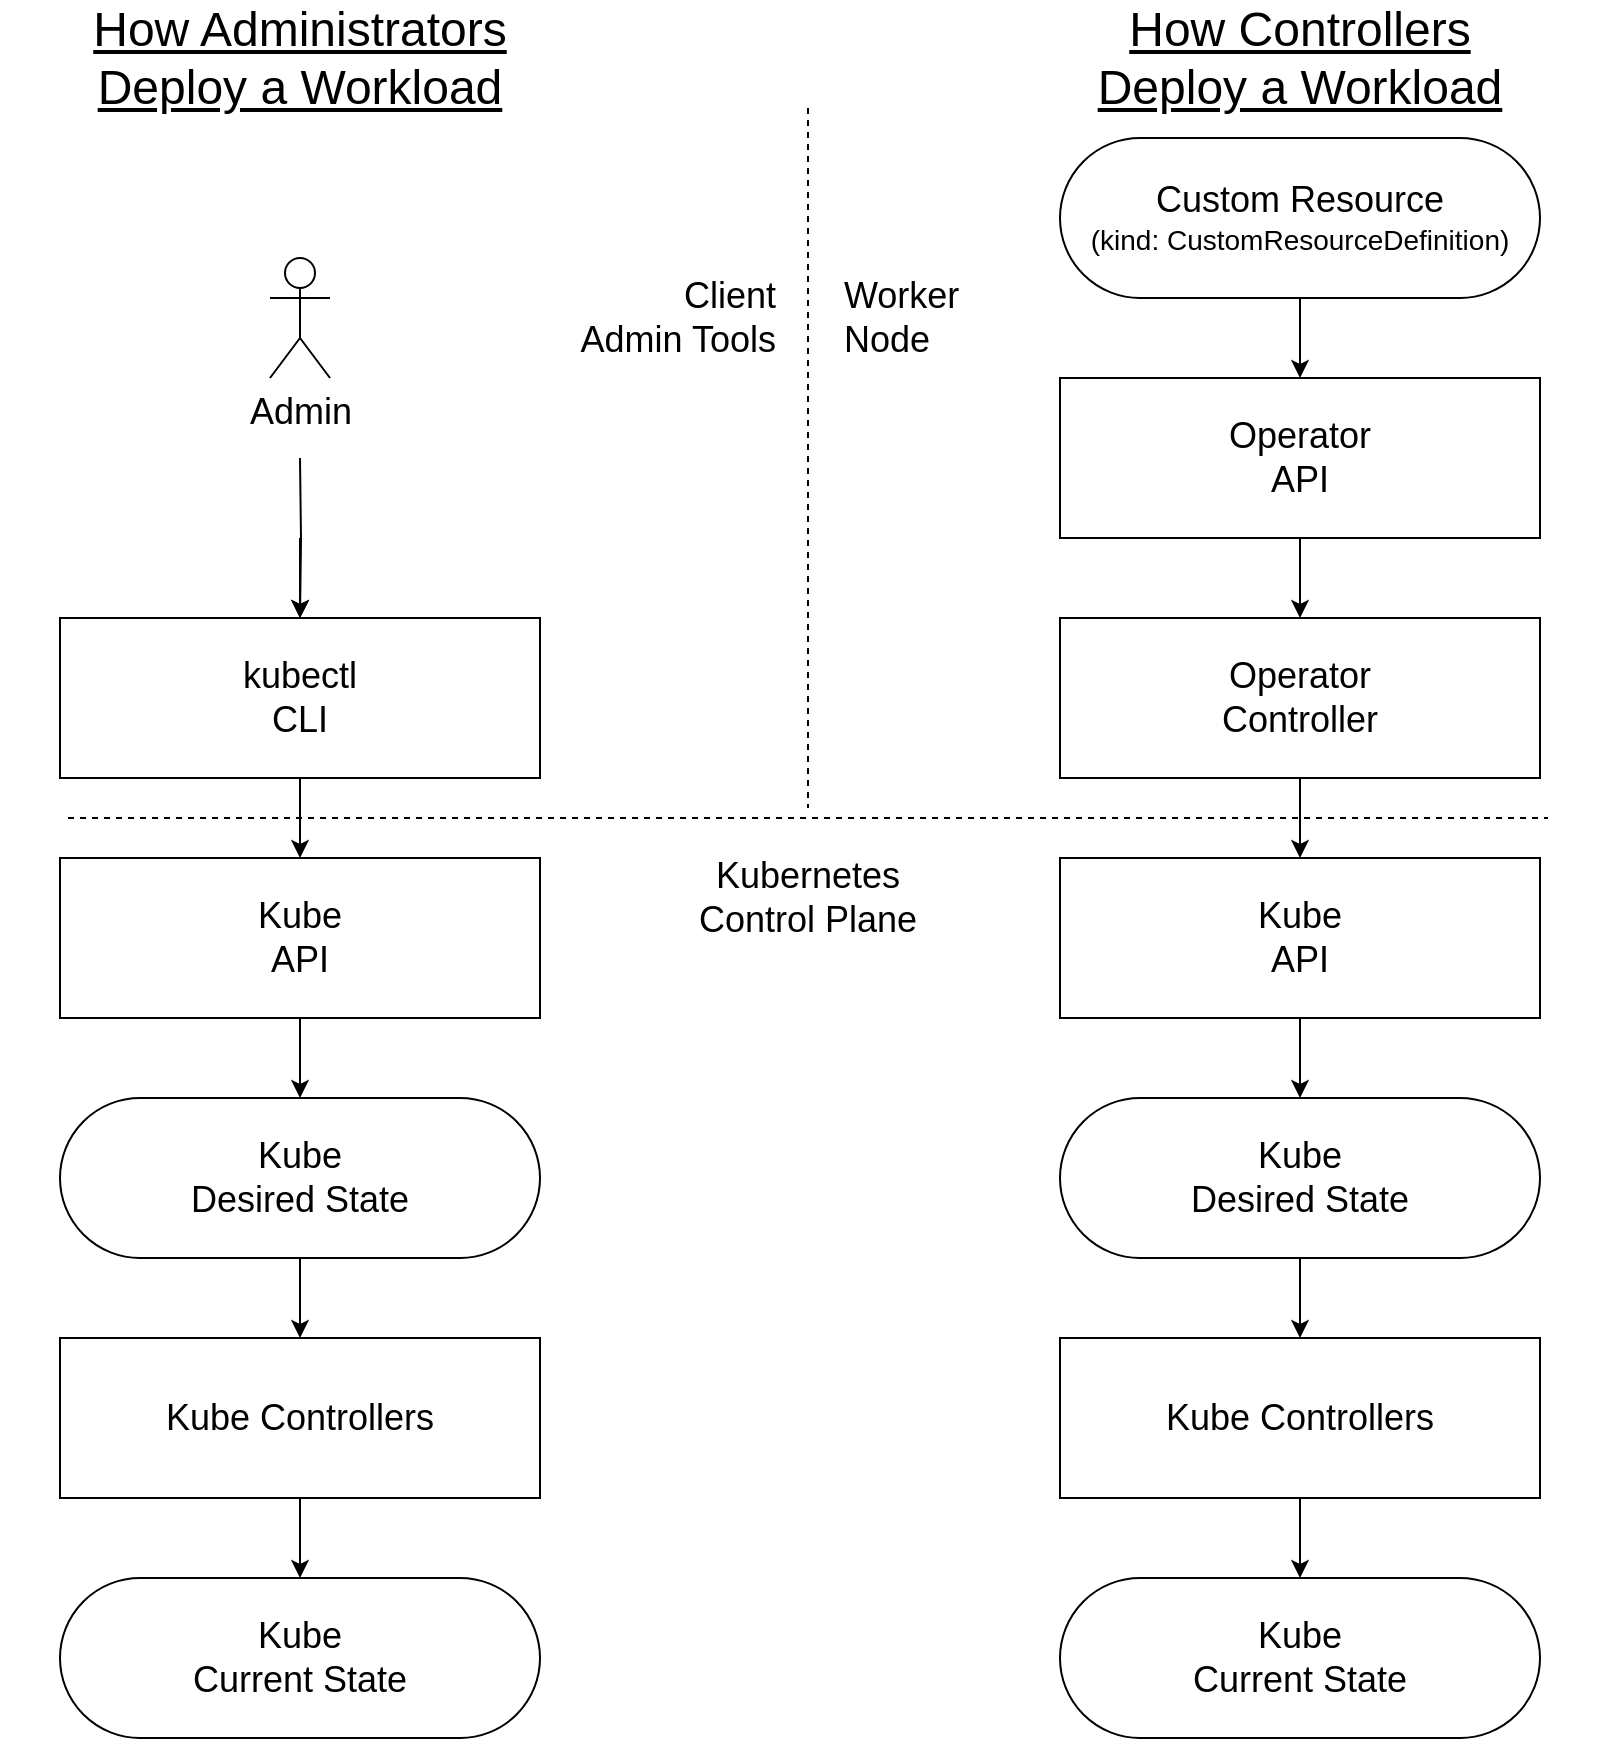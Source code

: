 <mxfile version="14.1.8" type="device"><diagram id="C5RBs43oDa-KdzZeNtuy" name="Page-1"><mxGraphModel dx="1106" dy="788" grid="1" gridSize="10" guides="1" tooltips="1" connect="1" arrows="1" fold="1" page="1" pageScale="1" pageWidth="827" pageHeight="1169" math="0" shadow="0"><root><mxCell id="WIyWlLk6GJQsqaUBKTNV-0"/><mxCell id="WIyWlLk6GJQsqaUBKTNV-1" parent="WIyWlLk6GJQsqaUBKTNV-0"/><mxCell id="oJoJKGbYZQ9vikO4snlP-2" value="&lt;font&gt;&lt;font style=&quot;font-size: 18px&quot;&gt;kubectl&lt;br&gt;CLI&lt;/font&gt;&lt;br&gt;&lt;/font&gt;" style="rounded=0;whiteSpace=wrap;html=1;" parent="WIyWlLk6GJQsqaUBKTNV-1" vertex="1"><mxGeometry x="40" y="330" width="240" height="80" as="geometry"/></mxCell><mxCell id="oJoJKGbYZQ9vikO4snlP-3" value="&lt;font style=&quot;font-size: 18px&quot;&gt;Kube&lt;br&gt;Desired State&lt;/font&gt;" style="rounded=1;whiteSpace=wrap;html=1;arcSize=50;" parent="WIyWlLk6GJQsqaUBKTNV-1" vertex="1"><mxGeometry x="40" y="570" width="240" height="80" as="geometry"/></mxCell><mxCell id="oJoJKGbYZQ9vikO4snlP-4" value="&lt;font style=&quot;font-size: 18px&quot;&gt;Kube Controllers&lt;br&gt;&lt;/font&gt;" style="rounded=0;whiteSpace=wrap;html=1;" parent="WIyWlLk6GJQsqaUBKTNV-1" vertex="1"><mxGeometry x="40" y="690" width="240" height="80" as="geometry"/></mxCell><mxCell id="oJoJKGbYZQ9vikO4snlP-5" value="&lt;font&gt;&lt;font style=&quot;font-size: 18px&quot;&gt;Kube&lt;br&gt;API&lt;/font&gt;&lt;br&gt;&lt;/font&gt;" style="rounded=0;whiteSpace=wrap;html=1;" parent="WIyWlLk6GJQsqaUBKTNV-1" vertex="1"><mxGeometry x="40" y="450" width="240" height="80" as="geometry"/></mxCell><mxCell id="oJoJKGbYZQ9vikO4snlP-9" value="" style="endArrow=classic;html=1;exitX=0.5;exitY=1;exitDx=0;exitDy=0;entryX=0.5;entryY=0;entryDx=0;entryDy=0;strokeWidth=1;endFill=1;" parent="WIyWlLk6GJQsqaUBKTNV-1" target="oJoJKGbYZQ9vikO4snlP-2" edge="1"><mxGeometry width="50" height="50" relative="1" as="geometry"><mxPoint x="160" y="290" as="sourcePoint"/><mxPoint x="170" y="330" as="targetPoint"/></mxGeometry></mxCell><mxCell id="oJoJKGbYZQ9vikO4snlP-10" value="" style="endArrow=classic;html=1;exitX=0.5;exitY=1;exitDx=0;exitDy=0;entryX=0.5;entryY=0;entryDx=0;entryDy=0;strokeWidth=1;endFill=1;" parent="WIyWlLk6GJQsqaUBKTNV-1" source="oJoJKGbYZQ9vikO4snlP-2" target="oJoJKGbYZQ9vikO4snlP-5" edge="1"><mxGeometry width="50" height="50" relative="1" as="geometry"><mxPoint x="230" y="400" as="sourcePoint"/><mxPoint x="230" y="440" as="targetPoint"/></mxGeometry></mxCell><mxCell id="oJoJKGbYZQ9vikO4snlP-11" value="" style="endArrow=classic;html=1;exitX=0.5;exitY=1;exitDx=0;exitDy=0;entryX=0.5;entryY=0;entryDx=0;entryDy=0;strokeWidth=1;endFill=1;" parent="WIyWlLk6GJQsqaUBKTNV-1" source="oJoJKGbYZQ9vikO4snlP-5" target="oJoJKGbYZQ9vikO4snlP-3" edge="1"><mxGeometry width="50" height="50" relative="1" as="geometry"><mxPoint x="200" y="520" as="sourcePoint"/><mxPoint x="200" y="560" as="targetPoint"/></mxGeometry></mxCell><mxCell id="oJoJKGbYZQ9vikO4snlP-12" value="" style="endArrow=classic;html=1;exitX=0.5;exitY=1;exitDx=0;exitDy=0;entryX=0.5;entryY=0;entryDx=0;entryDy=0;strokeWidth=1;endFill=1;" parent="WIyWlLk6GJQsqaUBKTNV-1" source="oJoJKGbYZQ9vikO4snlP-3" target="oJoJKGbYZQ9vikO4snlP-4" edge="1"><mxGeometry width="50" height="50" relative="1" as="geometry"><mxPoint x="200" y="650" as="sourcePoint"/><mxPoint x="200" y="690" as="targetPoint"/></mxGeometry></mxCell><mxCell id="oJoJKGbYZQ9vikO4snlP-13" value="" style="endArrow=classic;html=1;exitX=0.5;exitY=1;exitDx=0;exitDy=0;strokeWidth=1;endFill=1;entryX=0.5;entryY=0;entryDx=0;entryDy=0;" parent="WIyWlLk6GJQsqaUBKTNV-1" source="oJoJKGbYZQ9vikO4snlP-4" target="oJoJKGbYZQ9vikO4snlP-15" edge="1"><mxGeometry width="50" height="50" relative="1" as="geometry"><mxPoint x="200" y="780" as="sourcePoint"/><mxPoint x="160" y="810" as="targetPoint"/></mxGeometry></mxCell><mxCell id="oJoJKGbYZQ9vikO4snlP-15" value="&lt;font style=&quot;font-size: 18px&quot;&gt;Kube&lt;br&gt;Current State&lt;/font&gt;" style="rounded=1;whiteSpace=wrap;html=1;arcSize=50;" parent="WIyWlLk6GJQsqaUBKTNV-1" vertex="1"><mxGeometry x="40" y="810" width="240" height="80" as="geometry"/></mxCell><mxCell id="oJoJKGbYZQ9vikO4snlP-17" value="&lt;font style=&quot;font-size: 18px&quot;&gt;Operator&lt;br&gt;API&lt;/font&gt;" style="rounded=0;whiteSpace=wrap;html=1;" parent="WIyWlLk6GJQsqaUBKTNV-1" vertex="1"><mxGeometry x="540" y="210" width="240" height="80" as="geometry"/></mxCell><mxCell id="oJoJKGbYZQ9vikO4snlP-18" value="&lt;font style=&quot;font-size: 18px&quot;&gt;Operator&lt;br&gt;Controller&lt;/font&gt;" style="rounded=0;whiteSpace=wrap;html=1;" parent="WIyWlLk6GJQsqaUBKTNV-1" vertex="1"><mxGeometry x="540" y="330" width="240" height="80" as="geometry"/></mxCell><mxCell id="oJoJKGbYZQ9vikO4snlP-19" value="&lt;font style=&quot;font-size: 18px&quot;&gt;Kube&lt;br&gt;Desired State&lt;/font&gt;" style="rounded=1;whiteSpace=wrap;html=1;arcSize=50;" parent="WIyWlLk6GJQsqaUBKTNV-1" vertex="1"><mxGeometry x="540" y="570" width="240" height="80" as="geometry"/></mxCell><mxCell id="oJoJKGbYZQ9vikO4snlP-20" value="&lt;span style=&quot;font-size: 18px&quot;&gt;Kube Controllers&lt;/span&gt;" style="rounded=0;whiteSpace=wrap;html=1;" parent="WIyWlLk6GJQsqaUBKTNV-1" vertex="1"><mxGeometry x="540" y="690" width="240" height="80" as="geometry"/></mxCell><mxCell id="oJoJKGbYZQ9vikO4snlP-21" value="&lt;font&gt;&lt;font style=&quot;font-size: 18px&quot;&gt;Kube&lt;br&gt;API&lt;/font&gt;&lt;br&gt;&lt;/font&gt;" style="rounded=0;whiteSpace=wrap;html=1;" parent="WIyWlLk6GJQsqaUBKTNV-1" vertex="1"><mxGeometry x="540" y="450" width="240" height="80" as="geometry"/></mxCell><mxCell id="oJoJKGbYZQ9vikO4snlP-22" value="" style="endArrow=classic;html=1;exitX=0.5;exitY=1;exitDx=0;exitDy=0;entryX=0.5;entryY=0;entryDx=0;entryDy=0;strokeWidth=1;endFill=1;" parent="WIyWlLk6GJQsqaUBKTNV-1" source="oJoJKGbYZQ9vikO4snlP-29" target="oJoJKGbYZQ9vikO4snlP-17" edge="1"><mxGeometry width="50" height="50" relative="1" as="geometry"><mxPoint x="660" y="170" as="sourcePoint"/><mxPoint x="930" y="490" as="targetPoint"/></mxGeometry></mxCell><mxCell id="oJoJKGbYZQ9vikO4snlP-23" value="" style="endArrow=classic;html=1;exitX=0.5;exitY=1;exitDx=0;exitDy=0;entryX=0.5;entryY=0;entryDx=0;entryDy=0;strokeWidth=1;endFill=1;" parent="WIyWlLk6GJQsqaUBKTNV-1" source="oJoJKGbYZQ9vikO4snlP-17" target="oJoJKGbYZQ9vikO4snlP-18" edge="1"><mxGeometry width="50" height="50" relative="1" as="geometry"><mxPoint x="670" y="290" as="sourcePoint"/><mxPoint x="670" y="330" as="targetPoint"/></mxGeometry></mxCell><mxCell id="oJoJKGbYZQ9vikO4snlP-24" value="" style="endArrow=classic;html=1;exitX=0.5;exitY=1;exitDx=0;exitDy=0;entryX=0.5;entryY=0;entryDx=0;entryDy=0;strokeWidth=1;endFill=1;" parent="WIyWlLk6GJQsqaUBKTNV-1" source="oJoJKGbYZQ9vikO4snlP-18" target="oJoJKGbYZQ9vikO4snlP-21" edge="1"><mxGeometry width="50" height="50" relative="1" as="geometry"><mxPoint x="730" y="400" as="sourcePoint"/><mxPoint x="730" y="440" as="targetPoint"/></mxGeometry></mxCell><mxCell id="oJoJKGbYZQ9vikO4snlP-25" value="" style="endArrow=classic;html=1;exitX=0.5;exitY=1;exitDx=0;exitDy=0;entryX=0.5;entryY=0;entryDx=0;entryDy=0;strokeWidth=1;endFill=1;" parent="WIyWlLk6GJQsqaUBKTNV-1" source="oJoJKGbYZQ9vikO4snlP-21" target="oJoJKGbYZQ9vikO4snlP-19" edge="1"><mxGeometry width="50" height="50" relative="1" as="geometry"><mxPoint x="700" y="520" as="sourcePoint"/><mxPoint x="700" y="560" as="targetPoint"/></mxGeometry></mxCell><mxCell id="oJoJKGbYZQ9vikO4snlP-26" value="" style="endArrow=classic;html=1;exitX=0.5;exitY=1;exitDx=0;exitDy=0;entryX=0.5;entryY=0;entryDx=0;entryDy=0;strokeWidth=1;endFill=1;" parent="WIyWlLk6GJQsqaUBKTNV-1" source="oJoJKGbYZQ9vikO4snlP-19" target="oJoJKGbYZQ9vikO4snlP-20" edge="1"><mxGeometry width="50" height="50" relative="1" as="geometry"><mxPoint x="700" y="650" as="sourcePoint"/><mxPoint x="700" y="690" as="targetPoint"/></mxGeometry></mxCell><mxCell id="oJoJKGbYZQ9vikO4snlP-27" value="" style="endArrow=classic;html=1;exitX=0.5;exitY=1;exitDx=0;exitDy=0;strokeWidth=1;endFill=1;entryX=0.5;entryY=0;entryDx=0;entryDy=0;" parent="WIyWlLk6GJQsqaUBKTNV-1" source="oJoJKGbYZQ9vikO4snlP-20" target="oJoJKGbYZQ9vikO4snlP-28" edge="1"><mxGeometry width="50" height="50" relative="1" as="geometry"><mxPoint x="700" y="780" as="sourcePoint"/><mxPoint x="660" y="810" as="targetPoint"/></mxGeometry></mxCell><mxCell id="oJoJKGbYZQ9vikO4snlP-28" value="&lt;font style=&quot;font-size: 18px&quot;&gt;Kube&lt;br&gt;Current State&lt;/font&gt;" style="rounded=1;whiteSpace=wrap;html=1;arcSize=50;" parent="WIyWlLk6GJQsqaUBKTNV-1" vertex="1"><mxGeometry x="540" y="810" width="240" height="80" as="geometry"/></mxCell><mxCell id="oJoJKGbYZQ9vikO4snlP-29" value="&lt;font style=&quot;font-size: 18px&quot;&gt;Custom Resource&lt;br&gt;&lt;/font&gt;&lt;span style=&quot;font-size: 14px&quot;&gt;(kind: CustomResourceDefinition)&lt;/span&gt;" style="rounded=1;whiteSpace=wrap;html=1;arcSize=50;" parent="WIyWlLk6GJQsqaUBKTNV-1" vertex="1"><mxGeometry x="540" y="90" width="240" height="80" as="geometry"/></mxCell><mxCell id="oJoJKGbYZQ9vikO4snlP-30" value="&lt;font style=&quot;font-size: 24px&quot;&gt;&lt;u&gt;How Administrators&lt;br&gt;Deploy a Workload&lt;/u&gt;&lt;/font&gt;" style="text;html=1;strokeColor=none;fillColor=none;align=center;verticalAlign=middle;whiteSpace=wrap;rounded=0;" parent="WIyWlLk6GJQsqaUBKTNV-1" vertex="1"><mxGeometry x="10" y="40" width="300" height="20" as="geometry"/></mxCell><mxCell id="oJoJKGbYZQ9vikO4snlP-31" value="&lt;font style=&quot;font-size: 24px&quot;&gt;&lt;u&gt;How Controllers&lt;br&gt;Deploy a Workload&lt;br&gt;&lt;/u&gt;&lt;/font&gt;" style="text;html=1;strokeColor=none;fillColor=none;align=center;verticalAlign=middle;whiteSpace=wrap;rounded=0;" parent="WIyWlLk6GJQsqaUBKTNV-1" vertex="1"><mxGeometry x="510" y="40" width="300" height="20" as="geometry"/></mxCell><mxCell id="oJoJKGbYZQ9vikO4snlP-33" value="" style="edgeStyle=orthogonalEdgeStyle;rounded=0;orthogonalLoop=1;jettySize=auto;html=1;endArrow=classic;endFill=1;strokeWidth=1;" parent="WIyWlLk6GJQsqaUBKTNV-1" target="oJoJKGbYZQ9vikO4snlP-2" edge="1"><mxGeometry relative="1" as="geometry"><mxPoint x="160" y="250" as="sourcePoint"/></mxGeometry></mxCell><mxCell id="oJoJKGbYZQ9vikO4snlP-32" value="&lt;font style=&quot;font-size: 18px&quot;&gt;Admin&lt;/font&gt;" style="shape=umlActor;verticalLabelPosition=bottom;verticalAlign=top;html=1;outlineConnect=0;" parent="WIyWlLk6GJQsqaUBKTNV-1" vertex="1"><mxGeometry x="145" y="150" width="30" height="60" as="geometry"/></mxCell><mxCell id="EM4vqOb8Q8Z45nbLi9qc-0" value="" style="endArrow=none;dashed=1;html=1;strokeWidth=1;" parent="WIyWlLk6GJQsqaUBKTNV-1" edge="1"><mxGeometry width="50" height="50" relative="1" as="geometry"><mxPoint x="44" y="430" as="sourcePoint"/><mxPoint x="784" y="430" as="targetPoint"/></mxGeometry></mxCell><mxCell id="EM4vqOb8Q8Z45nbLi9qc-1" value="&lt;font style=&quot;font-size: 18px&quot;&gt;Kubernetes Control Plane&lt;/font&gt;" style="text;html=1;strokeColor=none;fillColor=none;align=center;verticalAlign=middle;whiteSpace=wrap;rounded=0;dashed=1;" parent="WIyWlLk6GJQsqaUBKTNV-1" vertex="1"><mxGeometry x="348" y="450" width="131.5" height="40" as="geometry"/></mxCell><mxCell id="EM4vqOb8Q8Z45nbLi9qc-2" value="" style="endArrow=none;dashed=1;html=1;strokeWidth=1;" parent="WIyWlLk6GJQsqaUBKTNV-1" edge="1"><mxGeometry width="50" height="50" relative="1" as="geometry"><mxPoint x="414" y="75" as="sourcePoint"/><mxPoint x="414" y="425" as="targetPoint"/></mxGeometry></mxCell><mxCell id="EM4vqOb8Q8Z45nbLi9qc-3" value="&lt;font style=&quot;font-size: 18px&quot;&gt;Client&lt;br&gt;Admin Tools&lt;/font&gt;" style="text;html=1;strokeColor=none;fillColor=none;align=right;verticalAlign=middle;whiteSpace=wrap;rounded=0;dashed=1;" parent="WIyWlLk6GJQsqaUBKTNV-1" vertex="1"><mxGeometry x="280" y="160" width="120" height="40" as="geometry"/></mxCell><mxCell id="EM4vqOb8Q8Z45nbLi9qc-4" value="&lt;span style=&quot;font-size: 18px&quot;&gt;Worker&lt;br&gt;Node&lt;/span&gt;" style="text;html=1;strokeColor=none;fillColor=none;align=left;verticalAlign=middle;whiteSpace=wrap;rounded=0;dashed=1;" parent="WIyWlLk6GJQsqaUBKTNV-1" vertex="1"><mxGeometry x="430" y="160" width="115.5" height="40" as="geometry"/></mxCell></root></mxGraphModel></diagram></mxfile>